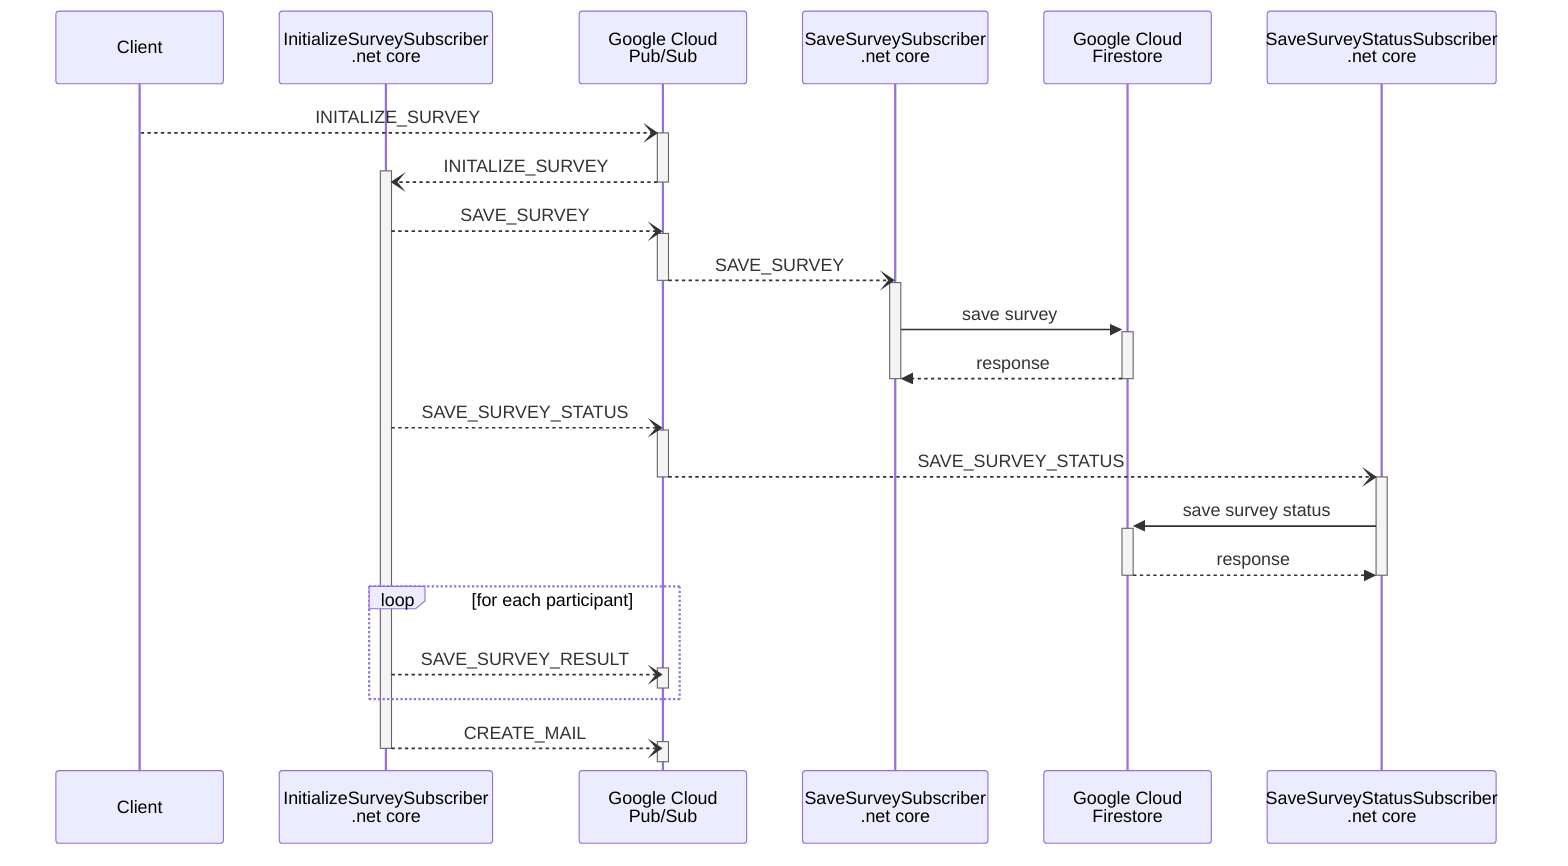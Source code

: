 sequenceDiagram
    participant C as Client
    participant InitSurvey as InitializeSurveySubscriber<br>.net core
    participant PS as Google Cloud<br>Pub/Sub
    participant SaveSurvey as SaveSurveySubscriber<br>.net core
    participant F as Google Cloud<br>Firestore
    participant SaveSurveyStatus as SaveSurveyStatusSubscriber<br>.net core
    C--)+PS: INITALIZE_SURVEY
    PS--)+InitSurvey: INITALIZE_SURVEY
    deactivate PS
    %% SAVE_SURVEY
    InitSurvey--)PS: SAVE_SURVEY
    activate PS
    PS--)SaveSurvey: SAVE_SURVEY
    deactivate PS
    activate SaveSurvey
    SaveSurvey->>+F: save survey
    F-->>SaveSurvey: response
    deactivate F
    deactivate SaveSurvey
    %% SAVE_SURVEY_STATUS
    InitSurvey--)PS: SAVE_SURVEY_STATUS
    activate PS
    PS--)+SaveSurveyStatus: SAVE_SURVEY_STATUS
    deactivate PS
    SaveSurveyStatus->>+F: save survey status
    F-->>SaveSurveyStatus: response
    deactivate F
    deactivate SaveSurveyStatus
    loop for each participant
        InitSurvey--)PS: SAVE_SURVEY_RESULT
        activate PS
        deactivate PS
    end
    InitSurvey--)PS: CREATE_MAIL
    activate PS
    deactivate PS
    deactivate InitSurvey